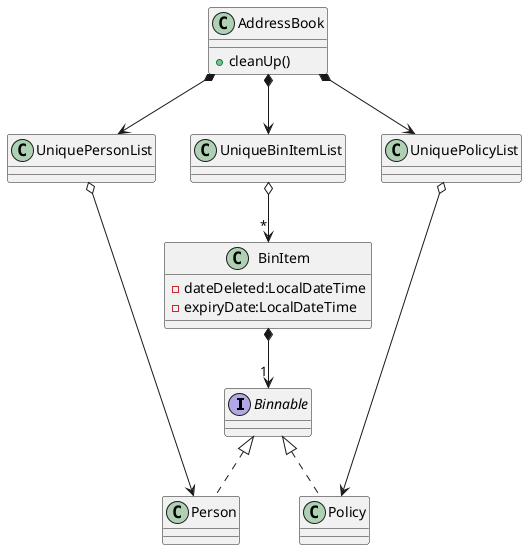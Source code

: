 @startuml

interface Binnable

class AddressBook
class BinItem
class UniqueBinItemList
class Person
class Policy

AddressBook *--> UniquePersonList
AddressBook *--> UniquePolicyList
AddressBook *--> UniqueBinItemList

UniqueBinItemList o--> "*" BinItem

BinItem *--> "1" Binnable

Binnable <|.. Person
Binnable <|.. Policy

UniquePersonList o----> Person
UniquePolicyList o----> Policy

class AddressBook {
+cleanUp()
}

class BinItem {
-dateDeleted:LocalDateTime
-expiryDate:LocalDateTime
}

@enduml